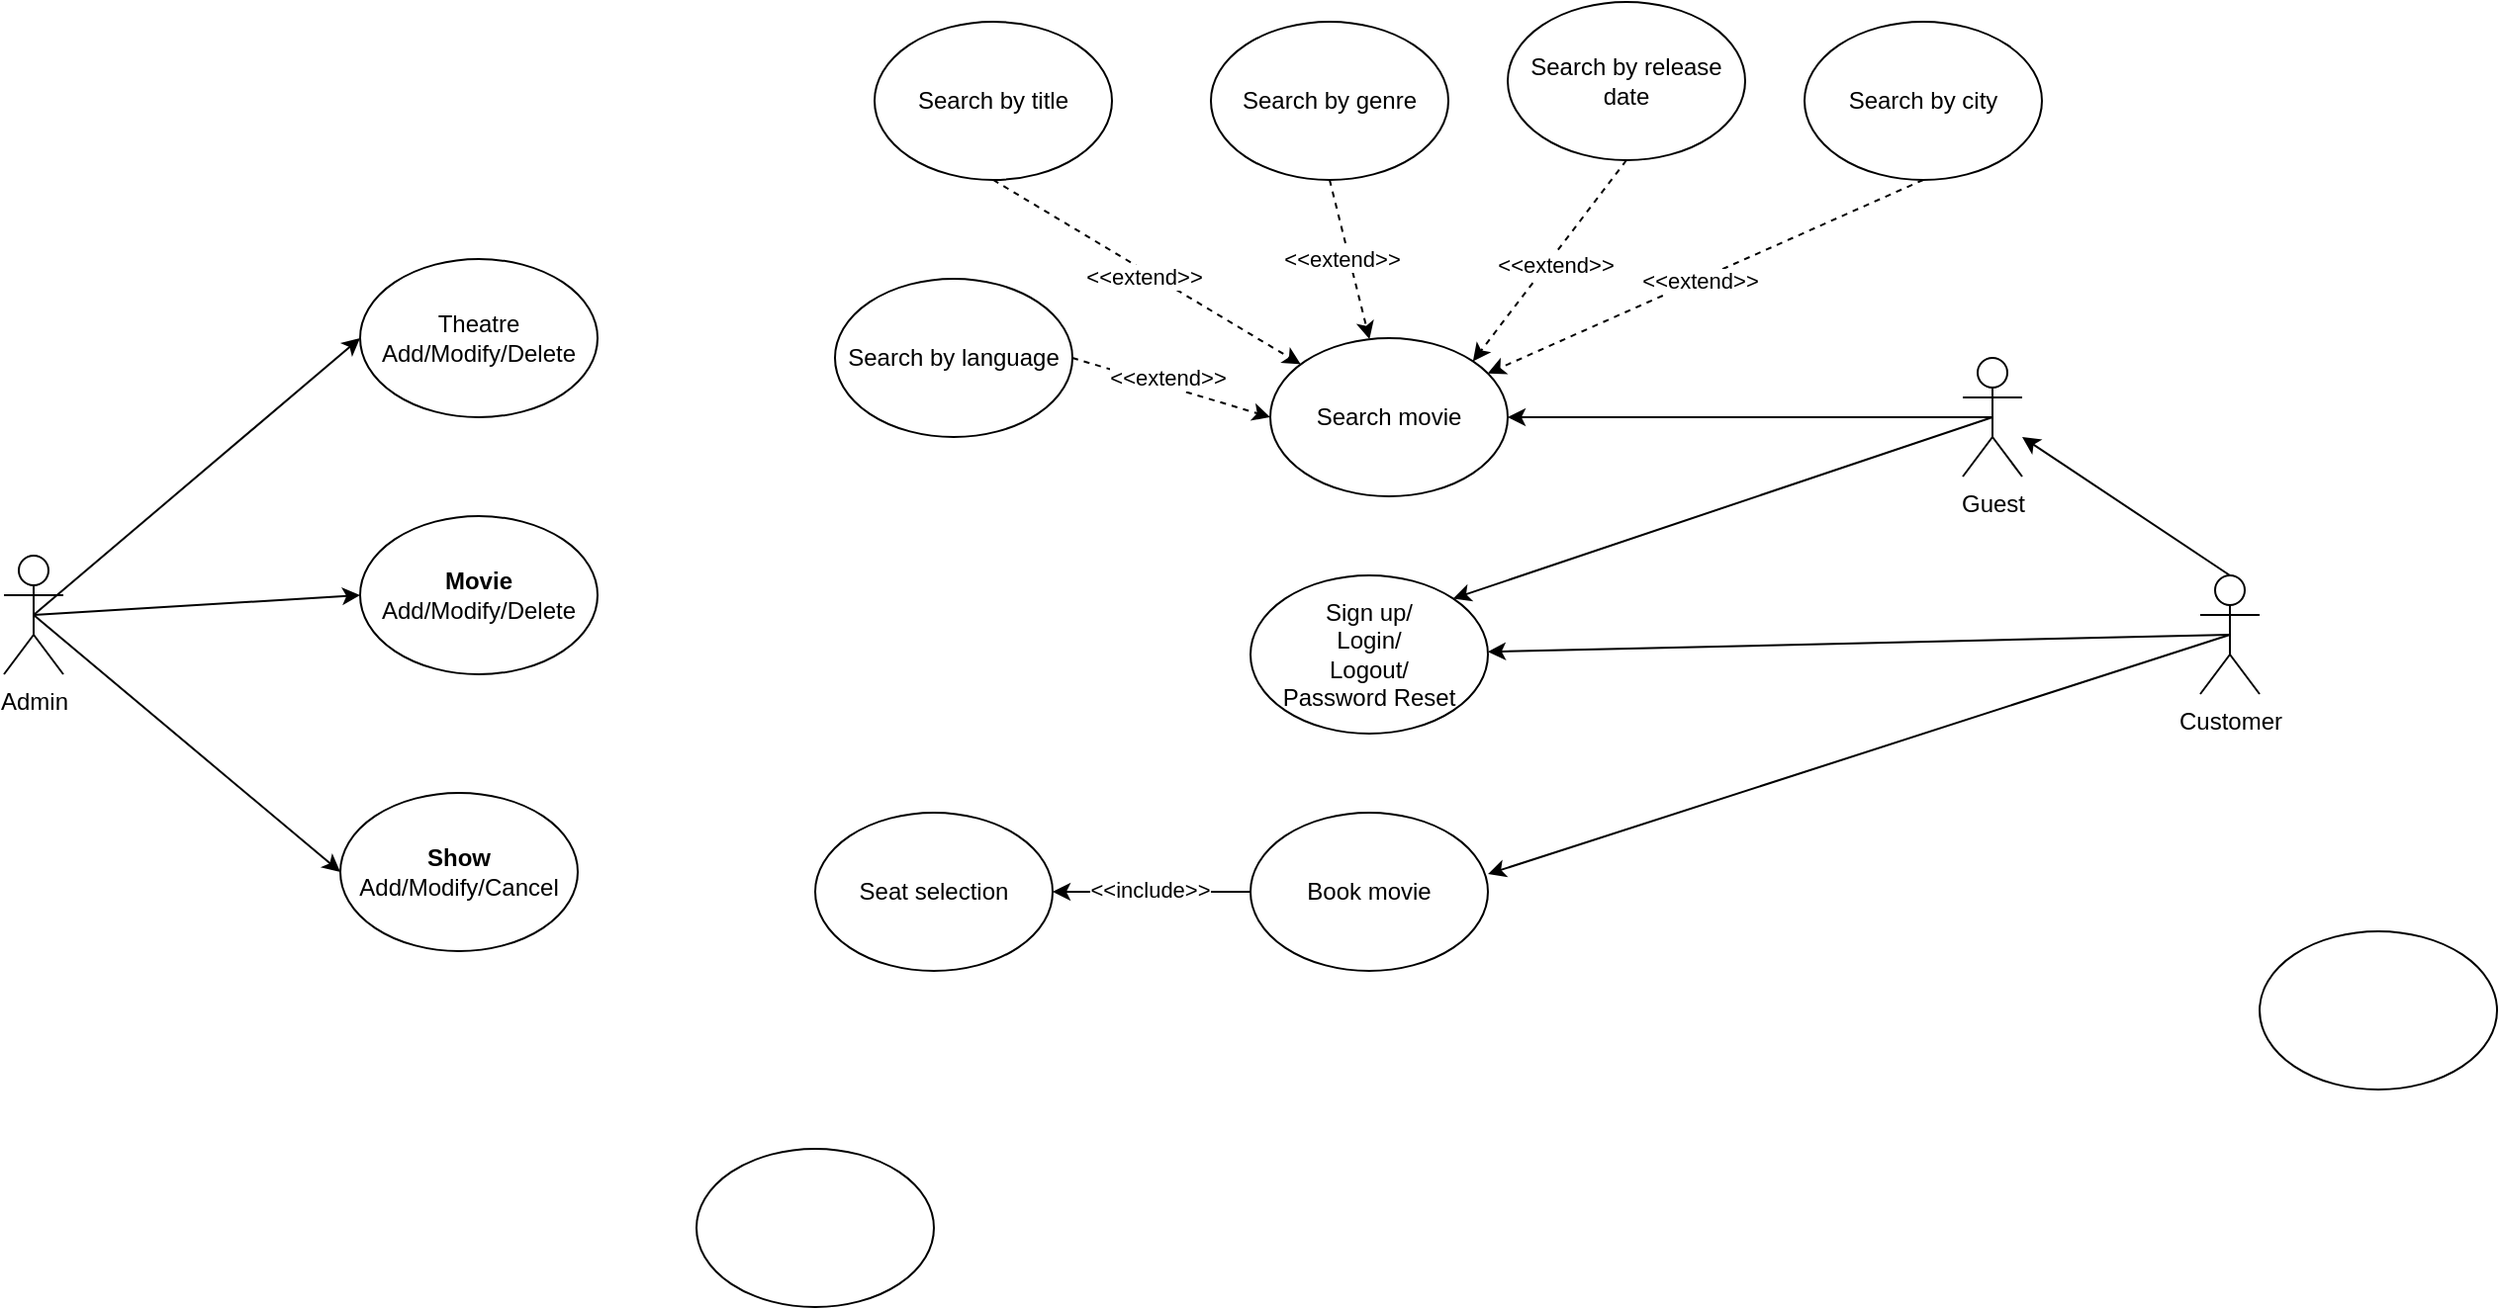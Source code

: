 <mxfile version="24.7.6">
  <diagram name="Page-1" id="iYOVQTg5ozlv4x58kKD0">
    <mxGraphModel dx="1914" dy="4155" grid="1" gridSize="10" guides="1" tooltips="1" connect="1" arrows="1" fold="1" page="0" pageScale="1" pageWidth="850" pageHeight="1100" math="0" shadow="0">
      <root>
        <mxCell id="0" />
        <mxCell id="1" parent="0" />
        <mxCell id="PGpmKNZ1F50kphzpaIY3-8" style="rounded=0;orthogonalLoop=1;jettySize=auto;html=1;exitX=0.5;exitY=0.5;exitDx=0;exitDy=0;exitPerimeter=0;entryX=0;entryY=0.5;entryDx=0;entryDy=0;" edge="1" parent="1" source="PGpmKNZ1F50kphzpaIY3-1" target="PGpmKNZ1F50kphzpaIY3-2">
          <mxGeometry relative="1" as="geometry" />
        </mxCell>
        <mxCell id="PGpmKNZ1F50kphzpaIY3-10" style="rounded=0;orthogonalLoop=1;jettySize=auto;html=1;exitX=0.5;exitY=0.5;exitDx=0;exitDy=0;exitPerimeter=0;entryX=0;entryY=0.5;entryDx=0;entryDy=0;" edge="1" parent="1" source="PGpmKNZ1F50kphzpaIY3-1" target="PGpmKNZ1F50kphzpaIY3-4">
          <mxGeometry relative="1" as="geometry" />
        </mxCell>
        <mxCell id="PGpmKNZ1F50kphzpaIY3-17" style="rounded=0;orthogonalLoop=1;jettySize=auto;html=1;exitX=0.5;exitY=0.5;exitDx=0;exitDy=0;exitPerimeter=0;entryX=0;entryY=0.5;entryDx=0;entryDy=0;" edge="1" parent="1" source="PGpmKNZ1F50kphzpaIY3-1" target="PGpmKNZ1F50kphzpaIY3-16">
          <mxGeometry relative="1" as="geometry" />
        </mxCell>
        <mxCell id="PGpmKNZ1F50kphzpaIY3-1" value="Admin" style="shape=umlActor;verticalLabelPosition=bottom;verticalAlign=top;html=1;outlineConnect=0;" vertex="1" parent="1">
          <mxGeometry x="-790" y="-3050" width="30" height="60" as="geometry" />
        </mxCell>
        <mxCell id="PGpmKNZ1F50kphzpaIY3-2" value="&lt;b&gt;Movie&lt;/b&gt;&lt;div&gt;Add/Modify/Delete&lt;/div&gt;" style="ellipse;whiteSpace=wrap;html=1;" vertex="1" parent="1">
          <mxGeometry x="-610" y="-3070" width="120" height="80" as="geometry" />
        </mxCell>
        <mxCell id="PGpmKNZ1F50kphzpaIY3-4" value="&lt;b&gt;Show&lt;/b&gt;&lt;div&gt;Add/Modify/Cancel&lt;/div&gt;" style="ellipse;whiteSpace=wrap;html=1;" vertex="1" parent="1">
          <mxGeometry x="-620" y="-2930" width="120" height="80" as="geometry" />
        </mxCell>
        <mxCell id="PGpmKNZ1F50kphzpaIY3-15" style="rounded=0;orthogonalLoop=1;jettySize=auto;html=1;exitX=0.5;exitY=0.5;exitDx=0;exitDy=0;exitPerimeter=0;entryX=1;entryY=0.5;entryDx=0;entryDy=0;" edge="1" parent="1" source="PGpmKNZ1F50kphzpaIY3-13" target="PGpmKNZ1F50kphzpaIY3-14">
          <mxGeometry relative="1" as="geometry" />
        </mxCell>
        <mxCell id="PGpmKNZ1F50kphzpaIY3-46" style="rounded=0;orthogonalLoop=1;jettySize=auto;html=1;exitX=0.5;exitY=0.5;exitDx=0;exitDy=0;exitPerimeter=0;entryX=1;entryY=0;entryDx=0;entryDy=0;" edge="1" parent="1" source="PGpmKNZ1F50kphzpaIY3-13" target="PGpmKNZ1F50kphzpaIY3-22">
          <mxGeometry relative="1" as="geometry" />
        </mxCell>
        <mxCell id="PGpmKNZ1F50kphzpaIY3-13" value="Guest" style="shape=umlActor;verticalLabelPosition=bottom;verticalAlign=top;html=1;outlineConnect=0;" vertex="1" parent="1">
          <mxGeometry x="200" y="-3150" width="30" height="60" as="geometry" />
        </mxCell>
        <mxCell id="PGpmKNZ1F50kphzpaIY3-14" value="Search movie" style="ellipse;whiteSpace=wrap;html=1;" vertex="1" parent="1">
          <mxGeometry x="-150" y="-3160" width="120" height="80" as="geometry" />
        </mxCell>
        <mxCell id="PGpmKNZ1F50kphzpaIY3-16" value="Theatre&lt;div&gt;Add/Modify/Delete&lt;/div&gt;" style="ellipse;whiteSpace=wrap;html=1;" vertex="1" parent="1">
          <mxGeometry x="-610" y="-3200" width="120" height="80" as="geometry" />
        </mxCell>
        <mxCell id="PGpmKNZ1F50kphzpaIY3-31" style="rounded=0;orthogonalLoop=1;jettySize=auto;html=1;exitX=0.5;exitY=1;exitDx=0;exitDy=0;dashed=1;" edge="1" parent="1" source="PGpmKNZ1F50kphzpaIY3-18" target="PGpmKNZ1F50kphzpaIY3-14">
          <mxGeometry relative="1" as="geometry" />
        </mxCell>
        <mxCell id="PGpmKNZ1F50kphzpaIY3-32" value="&amp;lt;&amp;lt;extend&amp;gt;&amp;gt;" style="edgeLabel;html=1;align=center;verticalAlign=middle;resizable=0;points=[];" vertex="1" connectable="0" parent="PGpmKNZ1F50kphzpaIY3-31">
          <mxGeometry x="-0.003" y="-3" relative="1" as="geometry">
            <mxPoint as="offset" />
          </mxGeometry>
        </mxCell>
        <mxCell id="PGpmKNZ1F50kphzpaIY3-18" value="Search by title" style="ellipse;whiteSpace=wrap;html=1;" vertex="1" parent="1">
          <mxGeometry x="-350" y="-3320" width="120" height="80" as="geometry" />
        </mxCell>
        <mxCell id="PGpmKNZ1F50kphzpaIY3-33" style="rounded=0;orthogonalLoop=1;jettySize=auto;html=1;exitX=0.5;exitY=1;exitDx=0;exitDy=0;dashed=1;" edge="1" parent="1" source="PGpmKNZ1F50kphzpaIY3-19" target="PGpmKNZ1F50kphzpaIY3-14">
          <mxGeometry relative="1" as="geometry" />
        </mxCell>
        <mxCell id="PGpmKNZ1F50kphzpaIY3-34" value="&amp;lt;&amp;lt;extend&amp;gt;&amp;gt;" style="edgeLabel;html=1;align=center;verticalAlign=middle;resizable=0;points=[];" vertex="1" connectable="0" parent="PGpmKNZ1F50kphzpaIY3-33">
          <mxGeometry x="-0.048" y="-4" relative="1" as="geometry">
            <mxPoint as="offset" />
          </mxGeometry>
        </mxCell>
        <mxCell id="PGpmKNZ1F50kphzpaIY3-19" value="Search by genre" style="ellipse;whiteSpace=wrap;html=1;" vertex="1" parent="1">
          <mxGeometry x="-180" y="-3320" width="120" height="80" as="geometry" />
        </mxCell>
        <mxCell id="PGpmKNZ1F50kphzpaIY3-35" style="rounded=0;orthogonalLoop=1;jettySize=auto;html=1;exitX=0.5;exitY=1;exitDx=0;exitDy=0;entryX=1;entryY=0;entryDx=0;entryDy=0;dashed=1;" edge="1" parent="1" source="PGpmKNZ1F50kphzpaIY3-20" target="PGpmKNZ1F50kphzpaIY3-14">
          <mxGeometry relative="1" as="geometry" />
        </mxCell>
        <mxCell id="PGpmKNZ1F50kphzpaIY3-38" value="&amp;lt;&amp;lt;extend&amp;gt;&amp;gt;" style="edgeLabel;html=1;align=center;verticalAlign=middle;resizable=0;points=[];" vertex="1" connectable="0" parent="PGpmKNZ1F50kphzpaIY3-35">
          <mxGeometry x="-0.001" y="3" relative="1" as="geometry">
            <mxPoint as="offset" />
          </mxGeometry>
        </mxCell>
        <mxCell id="PGpmKNZ1F50kphzpaIY3-20" value="Search by release date" style="ellipse;whiteSpace=wrap;html=1;" vertex="1" parent="1">
          <mxGeometry x="-30" y="-3330" width="120" height="80" as="geometry" />
        </mxCell>
        <mxCell id="PGpmKNZ1F50kphzpaIY3-29" style="rounded=0;orthogonalLoop=1;jettySize=auto;html=1;exitX=1;exitY=0.5;exitDx=0;exitDy=0;entryX=0;entryY=0.5;entryDx=0;entryDy=0;dashed=1;" edge="1" parent="1" source="PGpmKNZ1F50kphzpaIY3-21" target="PGpmKNZ1F50kphzpaIY3-14">
          <mxGeometry relative="1" as="geometry" />
        </mxCell>
        <mxCell id="PGpmKNZ1F50kphzpaIY3-30" value="&amp;lt;&amp;lt;extend&amp;gt;&amp;gt;" style="edgeLabel;html=1;align=center;verticalAlign=middle;resizable=0;points=[];" vertex="1" connectable="0" parent="PGpmKNZ1F50kphzpaIY3-29">
          <mxGeometry x="-0.061" y="4" relative="1" as="geometry">
            <mxPoint as="offset" />
          </mxGeometry>
        </mxCell>
        <mxCell id="PGpmKNZ1F50kphzpaIY3-21" value="Search by language" style="ellipse;whiteSpace=wrap;html=1;" vertex="1" parent="1">
          <mxGeometry x="-370" y="-3190" width="120" height="80" as="geometry" />
        </mxCell>
        <mxCell id="PGpmKNZ1F50kphzpaIY3-22" value="Sign up/&lt;div&gt;Login/&lt;/div&gt;&lt;div&gt;Logout/&lt;/div&gt;&lt;div&gt;Password Reset&lt;/div&gt;" style="ellipse;whiteSpace=wrap;html=1;" vertex="1" parent="1">
          <mxGeometry x="-160" y="-3040" width="120" height="80" as="geometry" />
        </mxCell>
        <mxCell id="PGpmKNZ1F50kphzpaIY3-36" style="rounded=0;orthogonalLoop=1;jettySize=auto;html=1;exitX=0.5;exitY=1;exitDx=0;exitDy=0;dashed=1;" edge="1" parent="1" source="PGpmKNZ1F50kphzpaIY3-23" target="PGpmKNZ1F50kphzpaIY3-14">
          <mxGeometry relative="1" as="geometry" />
        </mxCell>
        <mxCell id="PGpmKNZ1F50kphzpaIY3-37" value="&amp;lt;&amp;lt;extend&amp;gt;&amp;gt;" style="edgeLabel;html=1;align=center;verticalAlign=middle;resizable=0;points=[];" vertex="1" connectable="0" parent="PGpmKNZ1F50kphzpaIY3-36">
          <mxGeometry x="0.03" relative="1" as="geometry">
            <mxPoint as="offset" />
          </mxGeometry>
        </mxCell>
        <mxCell id="PGpmKNZ1F50kphzpaIY3-23" value="Search by city" style="ellipse;whiteSpace=wrap;html=1;" vertex="1" parent="1">
          <mxGeometry x="120" y="-3320" width="120" height="80" as="geometry" />
        </mxCell>
        <mxCell id="PGpmKNZ1F50kphzpaIY3-24" value="Seat selection" style="ellipse;whiteSpace=wrap;html=1;" vertex="1" parent="1">
          <mxGeometry x="-380" y="-2920" width="120" height="80" as="geometry" />
        </mxCell>
        <mxCell id="PGpmKNZ1F50kphzpaIY3-48" style="rounded=0;orthogonalLoop=1;jettySize=auto;html=1;exitX=0;exitY=0.5;exitDx=0;exitDy=0;entryX=1;entryY=0.5;entryDx=0;entryDy=0;" edge="1" parent="1" source="PGpmKNZ1F50kphzpaIY3-25" target="PGpmKNZ1F50kphzpaIY3-24">
          <mxGeometry relative="1" as="geometry" />
        </mxCell>
        <mxCell id="PGpmKNZ1F50kphzpaIY3-49" value="&amp;lt;&amp;lt;include&amp;gt;&amp;gt;" style="edgeLabel;html=1;align=center;verticalAlign=middle;resizable=0;points=[];" vertex="1" connectable="0" parent="PGpmKNZ1F50kphzpaIY3-48">
          <mxGeometry x="0.025" y="-1" relative="1" as="geometry">
            <mxPoint as="offset" />
          </mxGeometry>
        </mxCell>
        <mxCell id="PGpmKNZ1F50kphzpaIY3-25" value="Book movie" style="ellipse;whiteSpace=wrap;html=1;" vertex="1" parent="1">
          <mxGeometry x="-160" y="-2920" width="120" height="80" as="geometry" />
        </mxCell>
        <mxCell id="PGpmKNZ1F50kphzpaIY3-26" value="" style="ellipse;whiteSpace=wrap;html=1;" vertex="1" parent="1">
          <mxGeometry x="-440" y="-2750" width="120" height="80" as="geometry" />
        </mxCell>
        <mxCell id="PGpmKNZ1F50kphzpaIY3-27" value="" style="ellipse;whiteSpace=wrap;html=1;" vertex="1" parent="1">
          <mxGeometry x="350" y="-2860" width="120" height="80" as="geometry" />
        </mxCell>
        <mxCell id="PGpmKNZ1F50kphzpaIY3-43" style="rounded=0;orthogonalLoop=1;jettySize=auto;html=1;exitX=0.5;exitY=0;exitDx=0;exitDy=0;exitPerimeter=0;" edge="1" parent="1" source="PGpmKNZ1F50kphzpaIY3-39" target="PGpmKNZ1F50kphzpaIY3-13">
          <mxGeometry relative="1" as="geometry" />
        </mxCell>
        <mxCell id="PGpmKNZ1F50kphzpaIY3-45" style="rounded=0;orthogonalLoop=1;jettySize=auto;html=1;exitX=0.5;exitY=0.5;exitDx=0;exitDy=0;exitPerimeter=0;" edge="1" parent="1" source="PGpmKNZ1F50kphzpaIY3-39" target="PGpmKNZ1F50kphzpaIY3-22">
          <mxGeometry relative="1" as="geometry" />
        </mxCell>
        <mxCell id="PGpmKNZ1F50kphzpaIY3-39" value="Customer" style="shape=umlActor;verticalLabelPosition=bottom;verticalAlign=top;html=1;outlineConnect=0;" vertex="1" parent="1">
          <mxGeometry x="320" y="-3040" width="30" height="60" as="geometry" />
        </mxCell>
        <mxCell id="PGpmKNZ1F50kphzpaIY3-47" style="rounded=0;orthogonalLoop=1;jettySize=auto;html=1;exitX=0.5;exitY=0.5;exitDx=0;exitDy=0;exitPerimeter=0;entryX=1;entryY=0.388;entryDx=0;entryDy=0;entryPerimeter=0;" edge="1" parent="1" source="PGpmKNZ1F50kphzpaIY3-39" target="PGpmKNZ1F50kphzpaIY3-25">
          <mxGeometry relative="1" as="geometry" />
        </mxCell>
      </root>
    </mxGraphModel>
  </diagram>
</mxfile>
